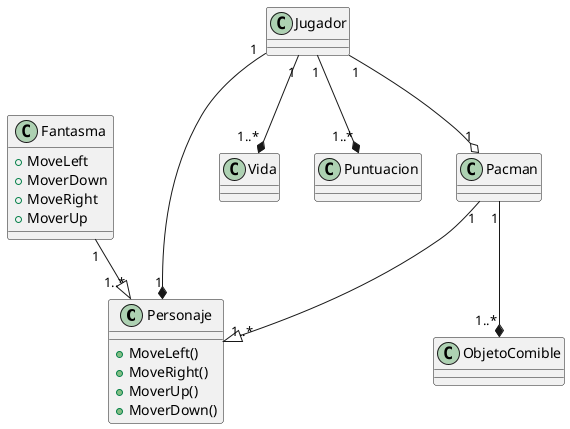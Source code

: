 @startuml Pacman 

class Personaje{
    + MoveLeft()
    + MoveRight()
    + MoverUp()
    + MoverDown()
}


class Fantasma{
    +MoveLeft
    +MoverDown
    +MoveRight
    +MoverUp
}
class Vida
class Puntuacion
class ObjetoComible
class Jugador

 Jugador "1" --* "1" Personaje 
 Pacman "1" --|> "1..*" Personaje
 Fantasma "1" --|> "1..*" Personaje
 Pacman "1" --* "1..*" ObjetoComible
 Jugador "1" --o "1" Pacman
 Jugador "1" --* "1..*" Puntuacion
 Jugador "1" --* "1..*" Vida
 @enduml
